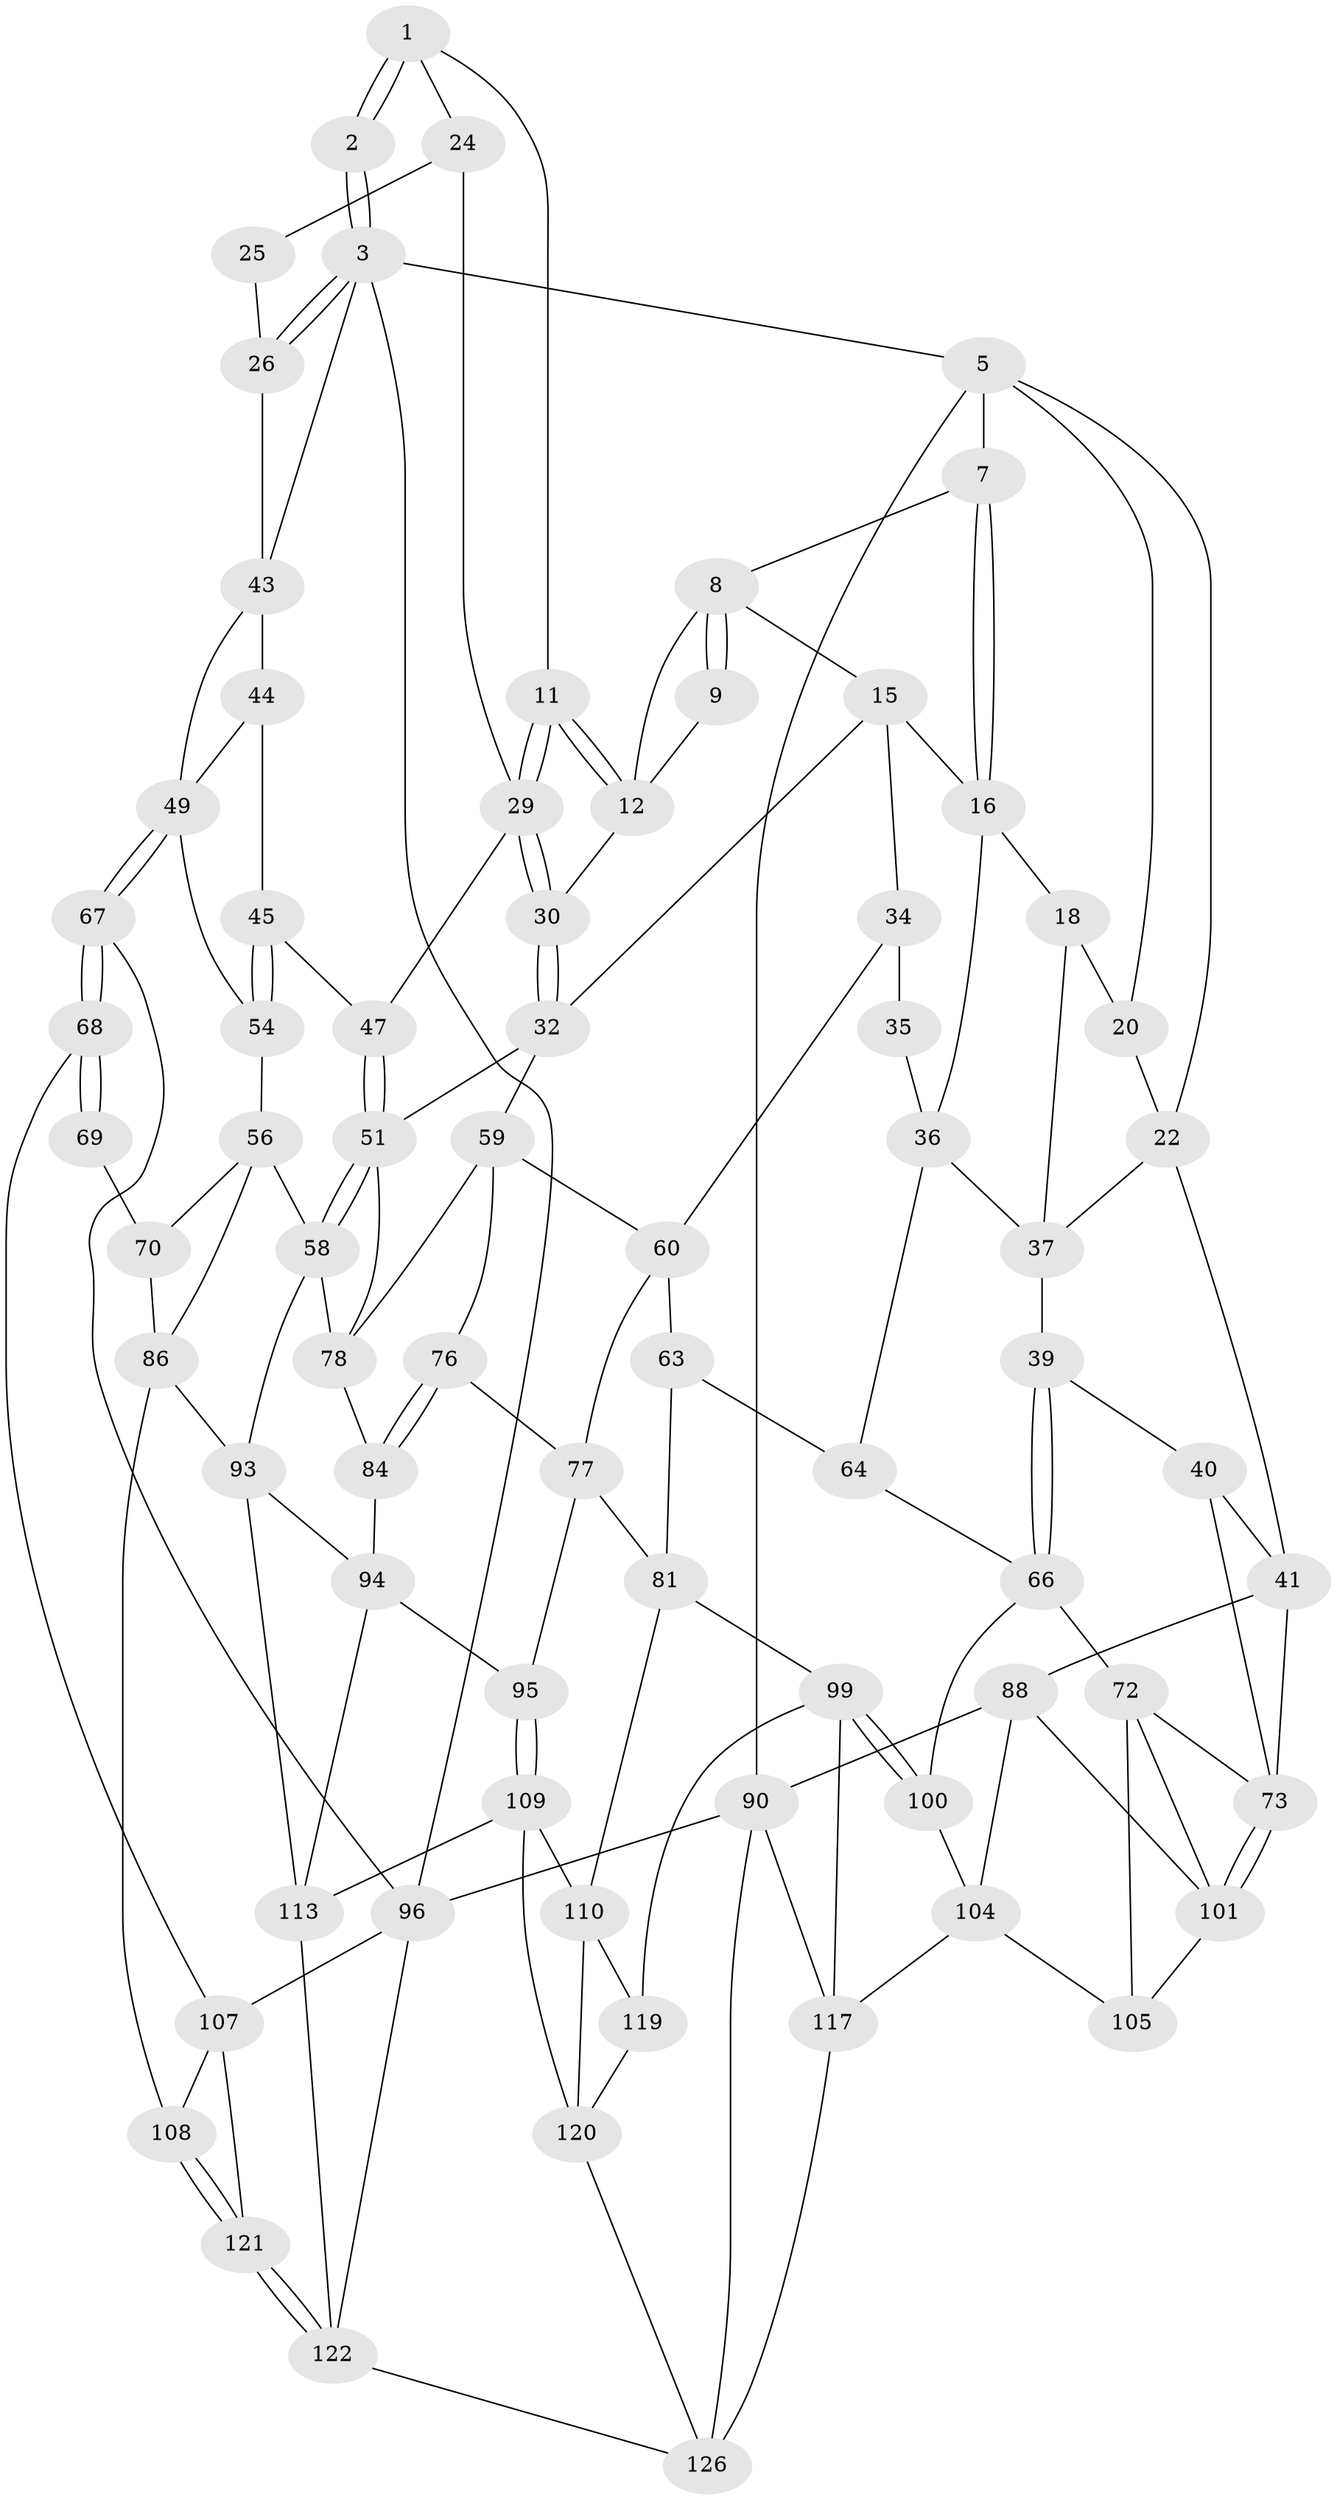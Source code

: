 // Generated by graph-tools (version 1.1) at 2025/24/03/03/25 07:24:38]
// undirected, 75 vertices, 155 edges
graph export_dot {
graph [start="1"]
  node [color=gray90,style=filled];
  1 [pos="+0.5493607879749698+0",super="+10"];
  2 [pos="+0.9750453229169681+0"];
  3 [pos="+1+0",super="+4"];
  5 [pos="+0+0",super="+6"];
  7 [pos="+0.03381175848779363+0"];
  8 [pos="+0.046159400688178066+0",super="+13"];
  9 [pos="+0.4615376463943757+0"];
  11 [pos="+0.5835364933197572+0.14699746950667034"];
  12 [pos="+0.43567473079798474+0",super="+14"];
  15 [pos="+0.3268089122858888+0.106327426178571",super="+33"];
  16 [pos="+0.27408069231347887+0.13309652256538212",super="+17"];
  18 [pos="+0.21939437019071975+0.16364810968534002",super="+19"];
  20 [pos="+0.027033273853341443+0",super="+21"];
  22 [pos="+0.037535208881083845+0.16778620358812082",super="+23"];
  24 [pos="+0.7126416978299982+0.055083758895321924",super="+28"];
  25 [pos="+0.9073982455464522+0",super="+27"];
  26 [pos="+0.9071162372997759+0.20044953861661777"];
  29 [pos="+0.5771090983158906+0.17769379689309495",super="+31"];
  30 [pos="+0.5406776016845968+0.20704423699494656"];
  32 [pos="+0.5145577994793041+0.2461597634604248",super="+53"];
  34 [pos="+0.39917887909391986+0.2665085730685524",super="+61"];
  35 [pos="+0.29181569998810103+0.2771978219926279"];
  36 [pos="+0.2429193893909607+0.27017201140893704",super="+42"];
  37 [pos="+0.10706673270039171+0.1823992197522619",super="+38"];
  39 [pos="+0.06587785302516685+0.35254965871109156"];
  40 [pos="+0+0.326436995334444"];
  41 [pos="+0+0.26380100944792667",super="+87"];
  43 [pos="+0.9303107595584473+0.22836387008856524",super="+48"];
  44 [pos="+0.9222170376809626+0.247062802007376"];
  45 [pos="+0.8792972864157761+0.3087964489759578",super="+46"];
  47 [pos="+0.7613840477940482+0.2501588033157399"];
  49 [pos="+1+0.3466437062214506",super="+50"];
  51 [pos="+0.7137001105620145+0.4336013569766217",super="+52"];
  54 [pos="+0.8977955741861534+0.3755391812535735",super="+55"];
  56 [pos="+0.8234197882944686+0.4575031004354059",super="+57"];
  58 [pos="+0.7226787207647773+0.44779817815373674",super="+82"];
  59 [pos="+0.4675386096548721+0.40691529241810165",super="+75"];
  60 [pos="+0.37274711867958404+0.4000778744860439",super="+62"];
  63 [pos="+0.3229015470591313+0.4338082744656186",super="+79"];
  64 [pos="+0.26039949246852917+0.40119564054996576",super="+65"];
  66 [pos="+0.14499222315712604+0.5194608784972218",super="+71"];
  67 [pos="+1+0.5474783226443566"];
  68 [pos="+1+0.5476042366074975",super="+106"];
  69 [pos="+0.9236109551280246+0.507488128000213",super="+91"];
  70 [pos="+0.8588858666289387+0.4786975568340775",super="+85"];
  72 [pos="+0.12034035777223746+0.54115693655095",super="+103"];
  73 [pos="+0.053790460636798085+0.5613254256798526",super="+74"];
  76 [pos="+0.4627204756018834+0.49400855442719777"];
  77 [pos="+0.39268607444332365+0.539678135255923",super="+80"];
  78 [pos="+0.5400465979027994+0.48684280962995996",super="+83"];
  81 [pos="+0.3120872415227472+0.6072645679610474",super="+98"];
  84 [pos="+0.5651776047409296+0.616992144400569"];
  86 [pos="+0.8234643336266972+0.654179671993009",super="+92"];
  88 [pos="+0+0.8649819555712689",super="+89"];
  90 [pos="+0+1",super="+128"];
  93 [pos="+0.6964663114901262+0.7003001431553585",super="+111"];
  94 [pos="+0.5569662885412837+0.6226895079376671",super="+112"];
  95 [pos="+0.48466650413023604+0.6546982114686446"];
  96 [pos="+1+1",super="+97"];
  99 [pos="+0.23865828068879746+0.7062141969733866",super="+116"];
  100 [pos="+0.21258032290695159+0.7049504034396341"];
  101 [pos="+0.07312019903525904+0.682336259304894",super="+102"];
  104 [pos="+0.16805459273080806+0.7185671560029143",super="+115"];
  105 [pos="+0.16048975515855024+0.7143670642259737"];
  107 [pos="+0.9084759423621823+0.7683179256099361",super="+124"];
  108 [pos="+0.8548050581856905+0.7860560472100103"];
  109 [pos="+0.45832731087214235+0.715930064125803",super="+114"];
  110 [pos="+0.3371136510042642+0.7230025562408594",super="+118"];
  113 [pos="+0.5503758866507907+0.8563243036664605",super="+123"];
  117 [pos="+0.2362644835735573+0.8934469141376691",super="+127"];
  119 [pos="+0.30140579617977586+0.8736562690463043"];
  120 [pos="+0.5145634354153117+0.8684112489990505",super="+125"];
  121 [pos="+0.8277615665943421+0.9356536268318846"];
  122 [pos="+0.7866519031614195+0.9976628761379689",super="+129"];
  126 [pos="+0.4453342662995569+1",super="+130"];
  1 -- 2;
  1 -- 2;
  1 -- 24;
  1 -- 11;
  2 -- 3;
  2 -- 3;
  3 -- 26;
  3 -- 26;
  3 -- 96;
  3 -- 5;
  3 -- 43;
  5 -- 90;
  5 -- 20;
  5 -- 7;
  5 -- 22;
  7 -- 8;
  7 -- 16;
  7 -- 16;
  8 -- 9;
  8 -- 9;
  8 -- 12;
  8 -- 15;
  9 -- 12;
  11 -- 12;
  11 -- 12;
  11 -- 29;
  11 -- 29;
  12 -- 30;
  15 -- 16;
  15 -- 32;
  15 -- 34;
  16 -- 18;
  16 -- 36;
  18 -- 37;
  18 -- 20 [weight=2];
  20 -- 22;
  22 -- 37;
  22 -- 41;
  24 -- 25 [weight=2];
  24 -- 29;
  25 -- 26;
  26 -- 43;
  29 -- 30;
  29 -- 30;
  29 -- 47;
  30 -- 32;
  30 -- 32;
  32 -- 59;
  32 -- 51;
  34 -- 35 [weight=2];
  34 -- 60;
  35 -- 36;
  36 -- 64;
  36 -- 37;
  37 -- 39;
  39 -- 40;
  39 -- 66;
  39 -- 66;
  40 -- 41;
  40 -- 73;
  41 -- 88;
  41 -- 73;
  43 -- 44;
  43 -- 49;
  44 -- 45;
  44 -- 49;
  45 -- 54 [weight=2];
  45 -- 54;
  45 -- 47;
  47 -- 51;
  47 -- 51;
  49 -- 67;
  49 -- 67;
  49 -- 54;
  51 -- 58;
  51 -- 58;
  51 -- 78;
  54 -- 56;
  56 -- 70;
  56 -- 58;
  56 -- 86;
  58 -- 93;
  58 -- 78;
  59 -- 60;
  59 -- 76;
  59 -- 78;
  60 -- 77;
  60 -- 63;
  63 -- 64 [weight=2];
  63 -- 81;
  64 -- 66;
  66 -- 72;
  66 -- 100;
  67 -- 68;
  67 -- 68;
  67 -- 96;
  68 -- 69 [weight=2];
  68 -- 69;
  68 -- 107;
  69 -- 70 [weight=2];
  70 -- 86;
  72 -- 73;
  72 -- 105;
  72 -- 101;
  73 -- 101;
  73 -- 101;
  76 -- 77;
  76 -- 84;
  76 -- 84;
  77 -- 81;
  77 -- 95;
  78 -- 84;
  81 -- 99;
  81 -- 110;
  84 -- 94;
  86 -- 108;
  86 -- 93;
  88 -- 90;
  88 -- 104;
  88 -- 101;
  90 -- 96;
  90 -- 117;
  90 -- 126;
  93 -- 113;
  93 -- 94;
  94 -- 95;
  94 -- 113;
  95 -- 109;
  95 -- 109;
  96 -- 122;
  96 -- 107;
  99 -- 100;
  99 -- 100;
  99 -- 117;
  99 -- 119;
  100 -- 104;
  101 -- 105;
  104 -- 105;
  104 -- 117;
  107 -- 108;
  107 -- 121;
  108 -- 121;
  108 -- 121;
  109 -- 110;
  109 -- 120;
  109 -- 113;
  110 -- 120;
  110 -- 119;
  113 -- 122;
  117 -- 126;
  119 -- 120;
  120 -- 126;
  121 -- 122;
  121 -- 122;
  122 -- 126;
}
